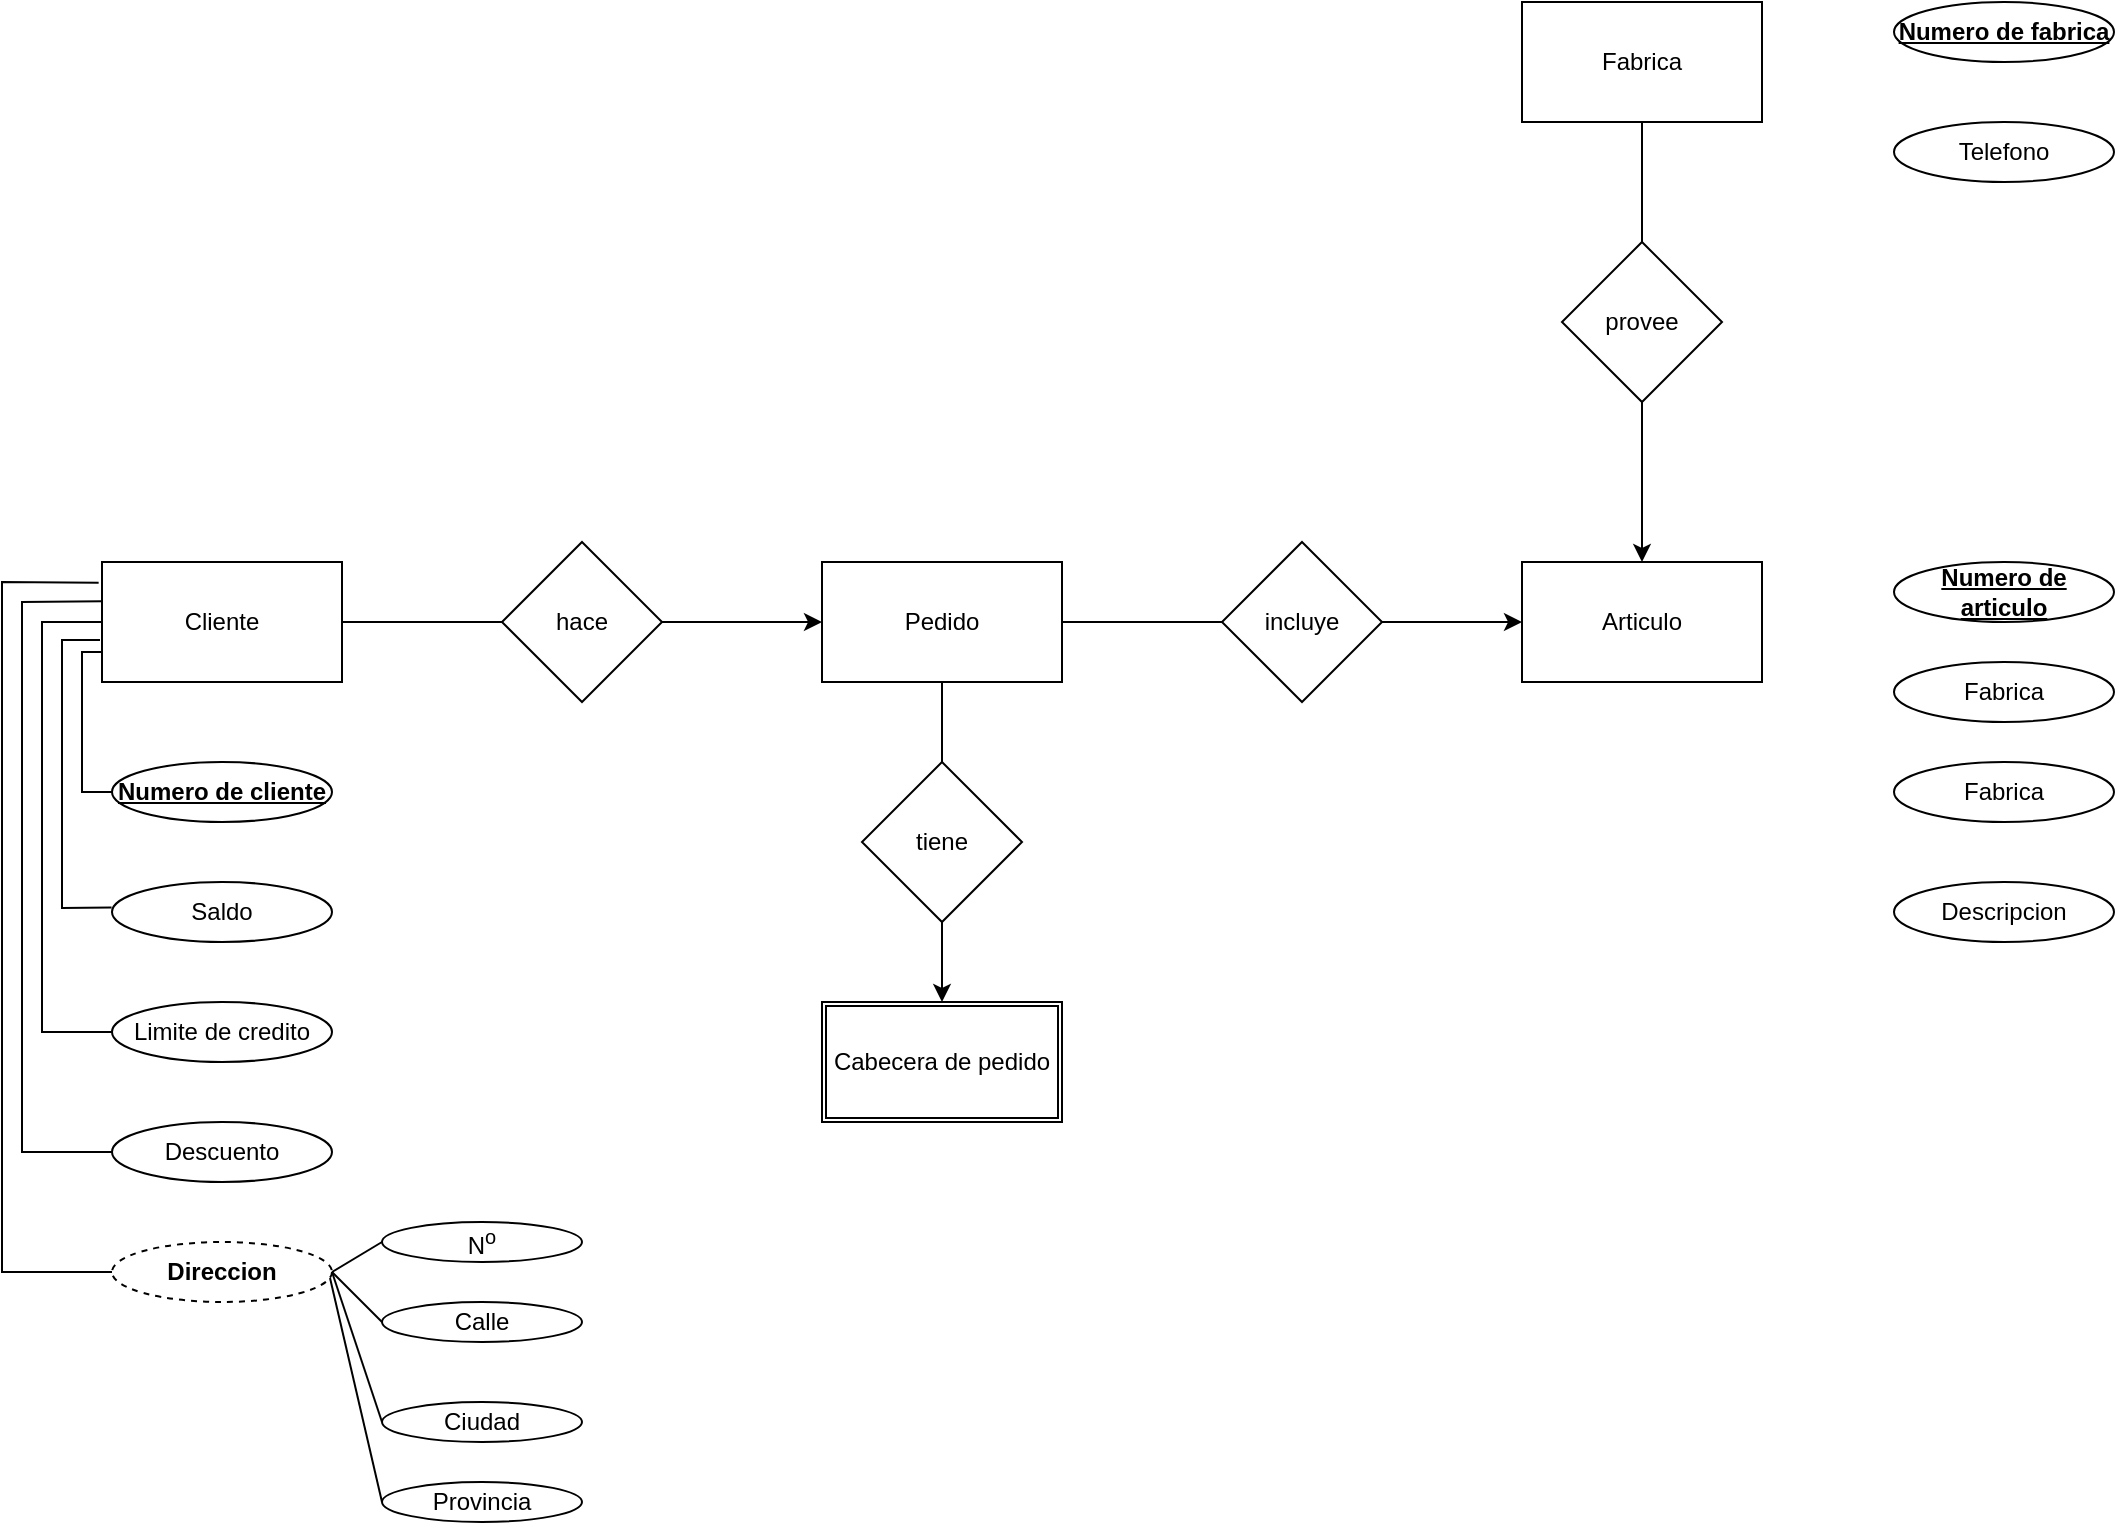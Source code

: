 <mxfile version="21.8.2" type="github">
  <diagram name="Página-1" id="TmImRVQX_AYQPsEHZoxZ">
    <mxGraphModel dx="1339" dy="1631" grid="1" gridSize="10" guides="1" tooltips="1" connect="1" arrows="1" fold="1" page="1" pageScale="1" pageWidth="1169" pageHeight="827" math="0" shadow="0">
      <root>
        <mxCell id="0" />
        <mxCell id="1" parent="0" />
        <mxCell id="iGC9ZjkHPBX-Onege3qm-4" value="Cliente" style="rounded=0;whiteSpace=wrap;html=1;" parent="1" vertex="1">
          <mxGeometry x="114" y="280" width="120" height="60" as="geometry" />
        </mxCell>
        <mxCell id="iGC9ZjkHPBX-Onege3qm-5" value="Articulo" style="rounded=0;whiteSpace=wrap;html=1;" parent="1" vertex="1">
          <mxGeometry x="824" y="280" width="120" height="60" as="geometry" />
        </mxCell>
        <mxCell id="iGC9ZjkHPBX-Onege3qm-6" value="Pedido" style="rounded=0;whiteSpace=wrap;html=1;" parent="1" vertex="1">
          <mxGeometry x="474" y="280" width="120" height="60" as="geometry" />
        </mxCell>
        <mxCell id="iGC9ZjkHPBX-Onege3qm-7" value="Fabrica" style="rounded=0;whiteSpace=wrap;html=1;" parent="1" vertex="1">
          <mxGeometry x="824" width="120" height="60" as="geometry" />
        </mxCell>
        <mxCell id="iVjBs-MSaSPl5WOb0Lbm-1" style="edgeStyle=orthogonalEdgeStyle;rounded=0;orthogonalLoop=1;jettySize=auto;html=1;exitX=0.5;exitY=1;exitDx=0;exitDy=0;" edge="1" parent="1" source="iGC9ZjkHPBX-Onege3qm-6" target="iGC9ZjkHPBX-Onege3qm-6">
          <mxGeometry relative="1" as="geometry" />
        </mxCell>
        <mxCell id="iVjBs-MSaSPl5WOb0Lbm-4" value="Cabecera de pedido" style="shape=ext;double=1;rounded=0;whiteSpace=wrap;html=1;" vertex="1" parent="1">
          <mxGeometry x="474" y="500" width="120" height="60" as="geometry" />
        </mxCell>
        <mxCell id="iVjBs-MSaSPl5WOb0Lbm-30" style="edgeStyle=orthogonalEdgeStyle;rounded=0;orthogonalLoop=1;jettySize=auto;html=1;entryX=0;entryY=0.5;entryDx=0;entryDy=0;" edge="1" parent="1" source="iVjBs-MSaSPl5WOb0Lbm-5" target="iGC9ZjkHPBX-Onege3qm-6">
          <mxGeometry relative="1" as="geometry" />
        </mxCell>
        <mxCell id="iVjBs-MSaSPl5WOb0Lbm-5" value="hace" style="rhombus;whiteSpace=wrap;html=1;" vertex="1" parent="1">
          <mxGeometry x="314" y="270" width="80" height="80" as="geometry" />
        </mxCell>
        <mxCell id="iVjBs-MSaSPl5WOb0Lbm-31" style="edgeStyle=orthogonalEdgeStyle;rounded=0;orthogonalLoop=1;jettySize=auto;html=1;entryX=0;entryY=0.5;entryDx=0;entryDy=0;" edge="1" parent="1" source="iVjBs-MSaSPl5WOb0Lbm-6" target="iGC9ZjkHPBX-Onege3qm-5">
          <mxGeometry relative="1" as="geometry" />
        </mxCell>
        <mxCell id="iVjBs-MSaSPl5WOb0Lbm-6" value="incluye" style="rhombus;whiteSpace=wrap;html=1;" vertex="1" parent="1">
          <mxGeometry x="674" y="270" width="80" height="80" as="geometry" />
        </mxCell>
        <mxCell id="iVjBs-MSaSPl5WOb0Lbm-33" style="edgeStyle=orthogonalEdgeStyle;rounded=0;orthogonalLoop=1;jettySize=auto;html=1;entryX=0.5;entryY=0;entryDx=0;entryDy=0;" edge="1" parent="1" source="iVjBs-MSaSPl5WOb0Lbm-7" target="iVjBs-MSaSPl5WOb0Lbm-4">
          <mxGeometry relative="1" as="geometry" />
        </mxCell>
        <mxCell id="iVjBs-MSaSPl5WOb0Lbm-7" value="tiene" style="rhombus;whiteSpace=wrap;html=1;" vertex="1" parent="1">
          <mxGeometry x="494" y="380" width="80" height="80" as="geometry" />
        </mxCell>
        <mxCell id="iVjBs-MSaSPl5WOb0Lbm-32" style="edgeStyle=orthogonalEdgeStyle;rounded=0;orthogonalLoop=1;jettySize=auto;html=1;" edge="1" parent="1" source="iVjBs-MSaSPl5WOb0Lbm-8" target="iGC9ZjkHPBX-Onege3qm-5">
          <mxGeometry relative="1" as="geometry" />
        </mxCell>
        <mxCell id="iVjBs-MSaSPl5WOb0Lbm-8" value="provee" style="rhombus;whiteSpace=wrap;html=1;" vertex="1" parent="1">
          <mxGeometry x="844" y="120" width="80" height="80" as="geometry" />
        </mxCell>
        <mxCell id="iVjBs-MSaSPl5WOb0Lbm-16" value="" style="endArrow=none;html=1;rounded=0;entryX=0;entryY=0.5;entryDx=0;entryDy=0;exitX=1;exitY=0.5;exitDx=0;exitDy=0;" edge="1" parent="1" source="iGC9ZjkHPBX-Onege3qm-4" target="iVjBs-MSaSPl5WOb0Lbm-5">
          <mxGeometry relative="1" as="geometry">
            <mxPoint x="404" y="320" as="sourcePoint" />
            <mxPoint x="484" y="320" as="targetPoint" />
          </mxGeometry>
        </mxCell>
        <mxCell id="iVjBs-MSaSPl5WOb0Lbm-17" value="" style="endArrow=none;html=1;rounded=0;entryX=0.5;entryY=1;entryDx=0;entryDy=0;" edge="1" parent="1" source="iVjBs-MSaSPl5WOb0Lbm-7" target="iGC9ZjkHPBX-Onege3qm-6">
          <mxGeometry relative="1" as="geometry">
            <mxPoint x="244" y="320" as="sourcePoint" />
            <mxPoint x="324" y="320" as="targetPoint" />
          </mxGeometry>
        </mxCell>
        <mxCell id="iVjBs-MSaSPl5WOb0Lbm-19" value="" style="endArrow=none;html=1;rounded=0;entryX=0;entryY=0.5;entryDx=0;entryDy=0;exitX=1;exitY=0.5;exitDx=0;exitDy=0;" edge="1" parent="1" source="iGC9ZjkHPBX-Onege3qm-6" target="iVjBs-MSaSPl5WOb0Lbm-6">
          <mxGeometry relative="1" as="geometry">
            <mxPoint x="544" y="510" as="sourcePoint" />
            <mxPoint x="544" y="470" as="targetPoint" />
          </mxGeometry>
        </mxCell>
        <mxCell id="iVjBs-MSaSPl5WOb0Lbm-22" value="" style="endArrow=none;html=1;rounded=0;entryX=0.5;entryY=1;entryDx=0;entryDy=0;exitX=0.5;exitY=0;exitDx=0;exitDy=0;" edge="1" parent="1" source="iVjBs-MSaSPl5WOb0Lbm-8" target="iGC9ZjkHPBX-Onege3qm-7">
          <mxGeometry relative="1" as="geometry">
            <mxPoint x="894" y="290" as="sourcePoint" />
            <mxPoint x="894" y="210" as="targetPoint" />
          </mxGeometry>
        </mxCell>
        <mxCell id="iVjBs-MSaSPl5WOb0Lbm-23" value="&lt;u&gt;&lt;b&gt;Numero de cliente&lt;/b&gt;&lt;/u&gt;" style="ellipse;whiteSpace=wrap;html=1;" vertex="1" parent="1">
          <mxGeometry x="119" y="380" width="110" height="30" as="geometry" />
        </mxCell>
        <mxCell id="iVjBs-MSaSPl5WOb0Lbm-24" value="Saldo" style="ellipse;whiteSpace=wrap;html=1;" vertex="1" parent="1">
          <mxGeometry x="119" y="440" width="110" height="30" as="geometry" />
        </mxCell>
        <mxCell id="iVjBs-MSaSPl5WOb0Lbm-25" value="Limite de credito" style="ellipse;whiteSpace=wrap;html=1;" vertex="1" parent="1">
          <mxGeometry x="119" y="500" width="110" height="30" as="geometry" />
        </mxCell>
        <mxCell id="iVjBs-MSaSPl5WOb0Lbm-26" value="Descuento" style="ellipse;whiteSpace=wrap;html=1;" vertex="1" parent="1">
          <mxGeometry x="119" y="560" width="110" height="30" as="geometry" />
        </mxCell>
        <mxCell id="iVjBs-MSaSPl5WOb0Lbm-29" value="&lt;b&gt;Direccion&lt;/b&gt;" style="ellipse;whiteSpace=wrap;html=1;align=center;dashed=1;" vertex="1" parent="1">
          <mxGeometry x="119" y="620" width="110" height="30" as="geometry" />
        </mxCell>
        <mxCell id="iVjBs-MSaSPl5WOb0Lbm-47" value="" style="endArrow=none;html=1;rounded=0;entryX=0;entryY=0.75;entryDx=0;entryDy=0;exitX=0;exitY=0.5;exitDx=0;exitDy=0;" edge="1" parent="1" source="iVjBs-MSaSPl5WOb0Lbm-23" target="iGC9ZjkHPBX-Onege3qm-4">
          <mxGeometry width="50" height="50" relative="1" as="geometry">
            <mxPoint x="104" y="390" as="sourcePoint" />
            <mxPoint x="244" y="340" as="targetPoint" />
            <Array as="points">
              <mxPoint x="104" y="395" />
              <mxPoint x="104" y="325" />
            </Array>
          </mxGeometry>
        </mxCell>
        <mxCell id="iVjBs-MSaSPl5WOb0Lbm-48" value="" style="endArrow=none;html=1;rounded=0;exitX=-0.002;exitY=0.424;exitDx=0;exitDy=0;exitPerimeter=0;" edge="1" parent="1" source="iVjBs-MSaSPl5WOb0Lbm-24">
          <mxGeometry width="50" height="50" relative="1" as="geometry">
            <mxPoint x="129" y="404" as="sourcePoint" />
            <mxPoint x="113" y="319" as="targetPoint" />
            <Array as="points">
              <mxPoint x="94" y="453" />
              <mxPoint x="94" y="319" />
            </Array>
          </mxGeometry>
        </mxCell>
        <mxCell id="iVjBs-MSaSPl5WOb0Lbm-49" value="" style="endArrow=none;html=1;rounded=0;exitX=0;exitY=0.5;exitDx=0;exitDy=0;entryX=0;entryY=0.5;entryDx=0;entryDy=0;" edge="1" parent="1" source="iVjBs-MSaSPl5WOb0Lbm-25" target="iGC9ZjkHPBX-Onege3qm-4">
          <mxGeometry width="50" height="50" relative="1" as="geometry">
            <mxPoint x="129" y="463" as="sourcePoint" />
            <mxPoint x="123" y="329" as="targetPoint" />
            <Array as="points">
              <mxPoint x="84" y="515" />
              <mxPoint x="84" y="310" />
            </Array>
          </mxGeometry>
        </mxCell>
        <mxCell id="iVjBs-MSaSPl5WOb0Lbm-50" value="" style="endArrow=none;html=1;rounded=0;exitX=0;exitY=0.5;exitDx=0;exitDy=0;entryX=0.004;entryY=0.328;entryDx=0;entryDy=0;entryPerimeter=0;" edge="1" parent="1" source="iVjBs-MSaSPl5WOb0Lbm-26" target="iGC9ZjkHPBX-Onege3qm-4">
          <mxGeometry width="50" height="50" relative="1" as="geometry">
            <mxPoint x="129" y="525" as="sourcePoint" />
            <mxPoint x="124" y="320" as="targetPoint" />
            <Array as="points">
              <mxPoint x="74" y="575" />
              <mxPoint x="74" y="300" />
            </Array>
          </mxGeometry>
        </mxCell>
        <mxCell id="iVjBs-MSaSPl5WOb0Lbm-51" value="" style="endArrow=none;html=1;rounded=0;entryX=-0.014;entryY=0.172;entryDx=0;entryDy=0;entryPerimeter=0;exitX=0;exitY=0.5;exitDx=0;exitDy=0;" edge="1" parent="1" source="iVjBs-MSaSPl5WOb0Lbm-29" target="iGC9ZjkHPBX-Onege3qm-4">
          <mxGeometry width="50" height="50" relative="1" as="geometry">
            <mxPoint x="114" y="630" as="sourcePoint" />
            <mxPoint x="124" y="310" as="targetPoint" />
            <Array as="points">
              <mxPoint x="64" y="635" />
              <mxPoint x="64" y="290" />
            </Array>
          </mxGeometry>
        </mxCell>
        <mxCell id="iVjBs-MSaSPl5WOb0Lbm-52" value="N&lt;sup&gt;o&lt;/sup&gt;" style="ellipse;whiteSpace=wrap;html=1;" vertex="1" parent="1">
          <mxGeometry x="254" y="610" width="100" height="20" as="geometry" />
        </mxCell>
        <mxCell id="iVjBs-MSaSPl5WOb0Lbm-53" value="Calle" style="ellipse;whiteSpace=wrap;html=1;" vertex="1" parent="1">
          <mxGeometry x="254" y="650" width="100" height="20" as="geometry" />
        </mxCell>
        <mxCell id="iVjBs-MSaSPl5WOb0Lbm-54" value="Ciudad" style="ellipse;whiteSpace=wrap;html=1;" vertex="1" parent="1">
          <mxGeometry x="254" y="700" width="100" height="20" as="geometry" />
        </mxCell>
        <mxCell id="iVjBs-MSaSPl5WOb0Lbm-55" value="Provincia" style="ellipse;whiteSpace=wrap;html=1;" vertex="1" parent="1">
          <mxGeometry x="254" y="740" width="100" height="20" as="geometry" />
        </mxCell>
        <mxCell id="iVjBs-MSaSPl5WOb0Lbm-57" value="" style="endArrow=none;html=1;rounded=0;exitX=0;exitY=0.5;exitDx=0;exitDy=0;entryX=1;entryY=0.5;entryDx=0;entryDy=0;" edge="1" parent="1" source="iVjBs-MSaSPl5WOb0Lbm-52" target="iVjBs-MSaSPl5WOb0Lbm-29">
          <mxGeometry width="50" height="50" relative="1" as="geometry">
            <mxPoint x="129" y="645" as="sourcePoint" />
            <mxPoint x="234" y="630" as="targetPoint" />
            <Array as="points" />
          </mxGeometry>
        </mxCell>
        <mxCell id="iVjBs-MSaSPl5WOb0Lbm-58" value="" style="endArrow=none;html=1;rounded=0;exitX=0;exitY=0.5;exitDx=0;exitDy=0;entryX=1;entryY=0.5;entryDx=0;entryDy=0;" edge="1" parent="1" source="iVjBs-MSaSPl5WOb0Lbm-53" target="iVjBs-MSaSPl5WOb0Lbm-29">
          <mxGeometry width="50" height="50" relative="1" as="geometry">
            <mxPoint x="264" y="630" as="sourcePoint" />
            <mxPoint x="237" y="640" as="targetPoint" />
            <Array as="points" />
          </mxGeometry>
        </mxCell>
        <mxCell id="iVjBs-MSaSPl5WOb0Lbm-59" value="" style="endArrow=none;html=1;rounded=0;exitX=0;exitY=0.5;exitDx=0;exitDy=0;entryX=1;entryY=0.5;entryDx=0;entryDy=0;" edge="1" parent="1" source="iVjBs-MSaSPl5WOb0Lbm-54" target="iVjBs-MSaSPl5WOb0Lbm-29">
          <mxGeometry width="50" height="50" relative="1" as="geometry">
            <mxPoint x="264" y="670" as="sourcePoint" />
            <mxPoint x="234" y="640" as="targetPoint" />
            <Array as="points" />
          </mxGeometry>
        </mxCell>
        <mxCell id="iVjBs-MSaSPl5WOb0Lbm-60" value="" style="endArrow=none;html=1;rounded=0;exitX=0;exitY=0.5;exitDx=0;exitDy=0;entryX=0.991;entryY=0.6;entryDx=0;entryDy=0;entryPerimeter=0;" edge="1" parent="1" source="iVjBs-MSaSPl5WOb0Lbm-55" target="iVjBs-MSaSPl5WOb0Lbm-29">
          <mxGeometry width="50" height="50" relative="1" as="geometry">
            <mxPoint x="264" y="720" as="sourcePoint" />
            <mxPoint x="234" y="640" as="targetPoint" />
            <Array as="points" />
          </mxGeometry>
        </mxCell>
        <mxCell id="iVjBs-MSaSPl5WOb0Lbm-61" value="&lt;u&gt;&lt;b&gt;Numero de fabrica&lt;br&gt;&lt;/b&gt;&lt;/u&gt;" style="ellipse;whiteSpace=wrap;html=1;" vertex="1" parent="1">
          <mxGeometry x="1010" width="110" height="30" as="geometry" />
        </mxCell>
        <mxCell id="iVjBs-MSaSPl5WOb0Lbm-62" value="&lt;u&gt;&lt;b&gt;Numero de articulo&lt;br&gt;&lt;/b&gt;&lt;/u&gt;" style="ellipse;whiteSpace=wrap;html=1;" vertex="1" parent="1">
          <mxGeometry x="1010" y="280" width="110" height="30" as="geometry" />
        </mxCell>
        <mxCell id="iVjBs-MSaSPl5WOb0Lbm-63" value="Telefono" style="ellipse;whiteSpace=wrap;html=1;" vertex="1" parent="1">
          <mxGeometry x="1010" y="60" width="110" height="30" as="geometry" />
        </mxCell>
        <mxCell id="iVjBs-MSaSPl5WOb0Lbm-64" value="Fabrica" style="ellipse;whiteSpace=wrap;html=1;" vertex="1" parent="1">
          <mxGeometry x="1010" y="330" width="110" height="30" as="geometry" />
        </mxCell>
        <mxCell id="iVjBs-MSaSPl5WOb0Lbm-65" value="Fabrica" style="ellipse;whiteSpace=wrap;html=1;" vertex="1" parent="1">
          <mxGeometry x="1010" y="380" width="110" height="30" as="geometry" />
        </mxCell>
        <mxCell id="iVjBs-MSaSPl5WOb0Lbm-66" value="Descripcion" style="ellipse;whiteSpace=wrap;html=1;" vertex="1" parent="1">
          <mxGeometry x="1010" y="440" width="110" height="30" as="geometry" />
        </mxCell>
      </root>
    </mxGraphModel>
  </diagram>
</mxfile>
